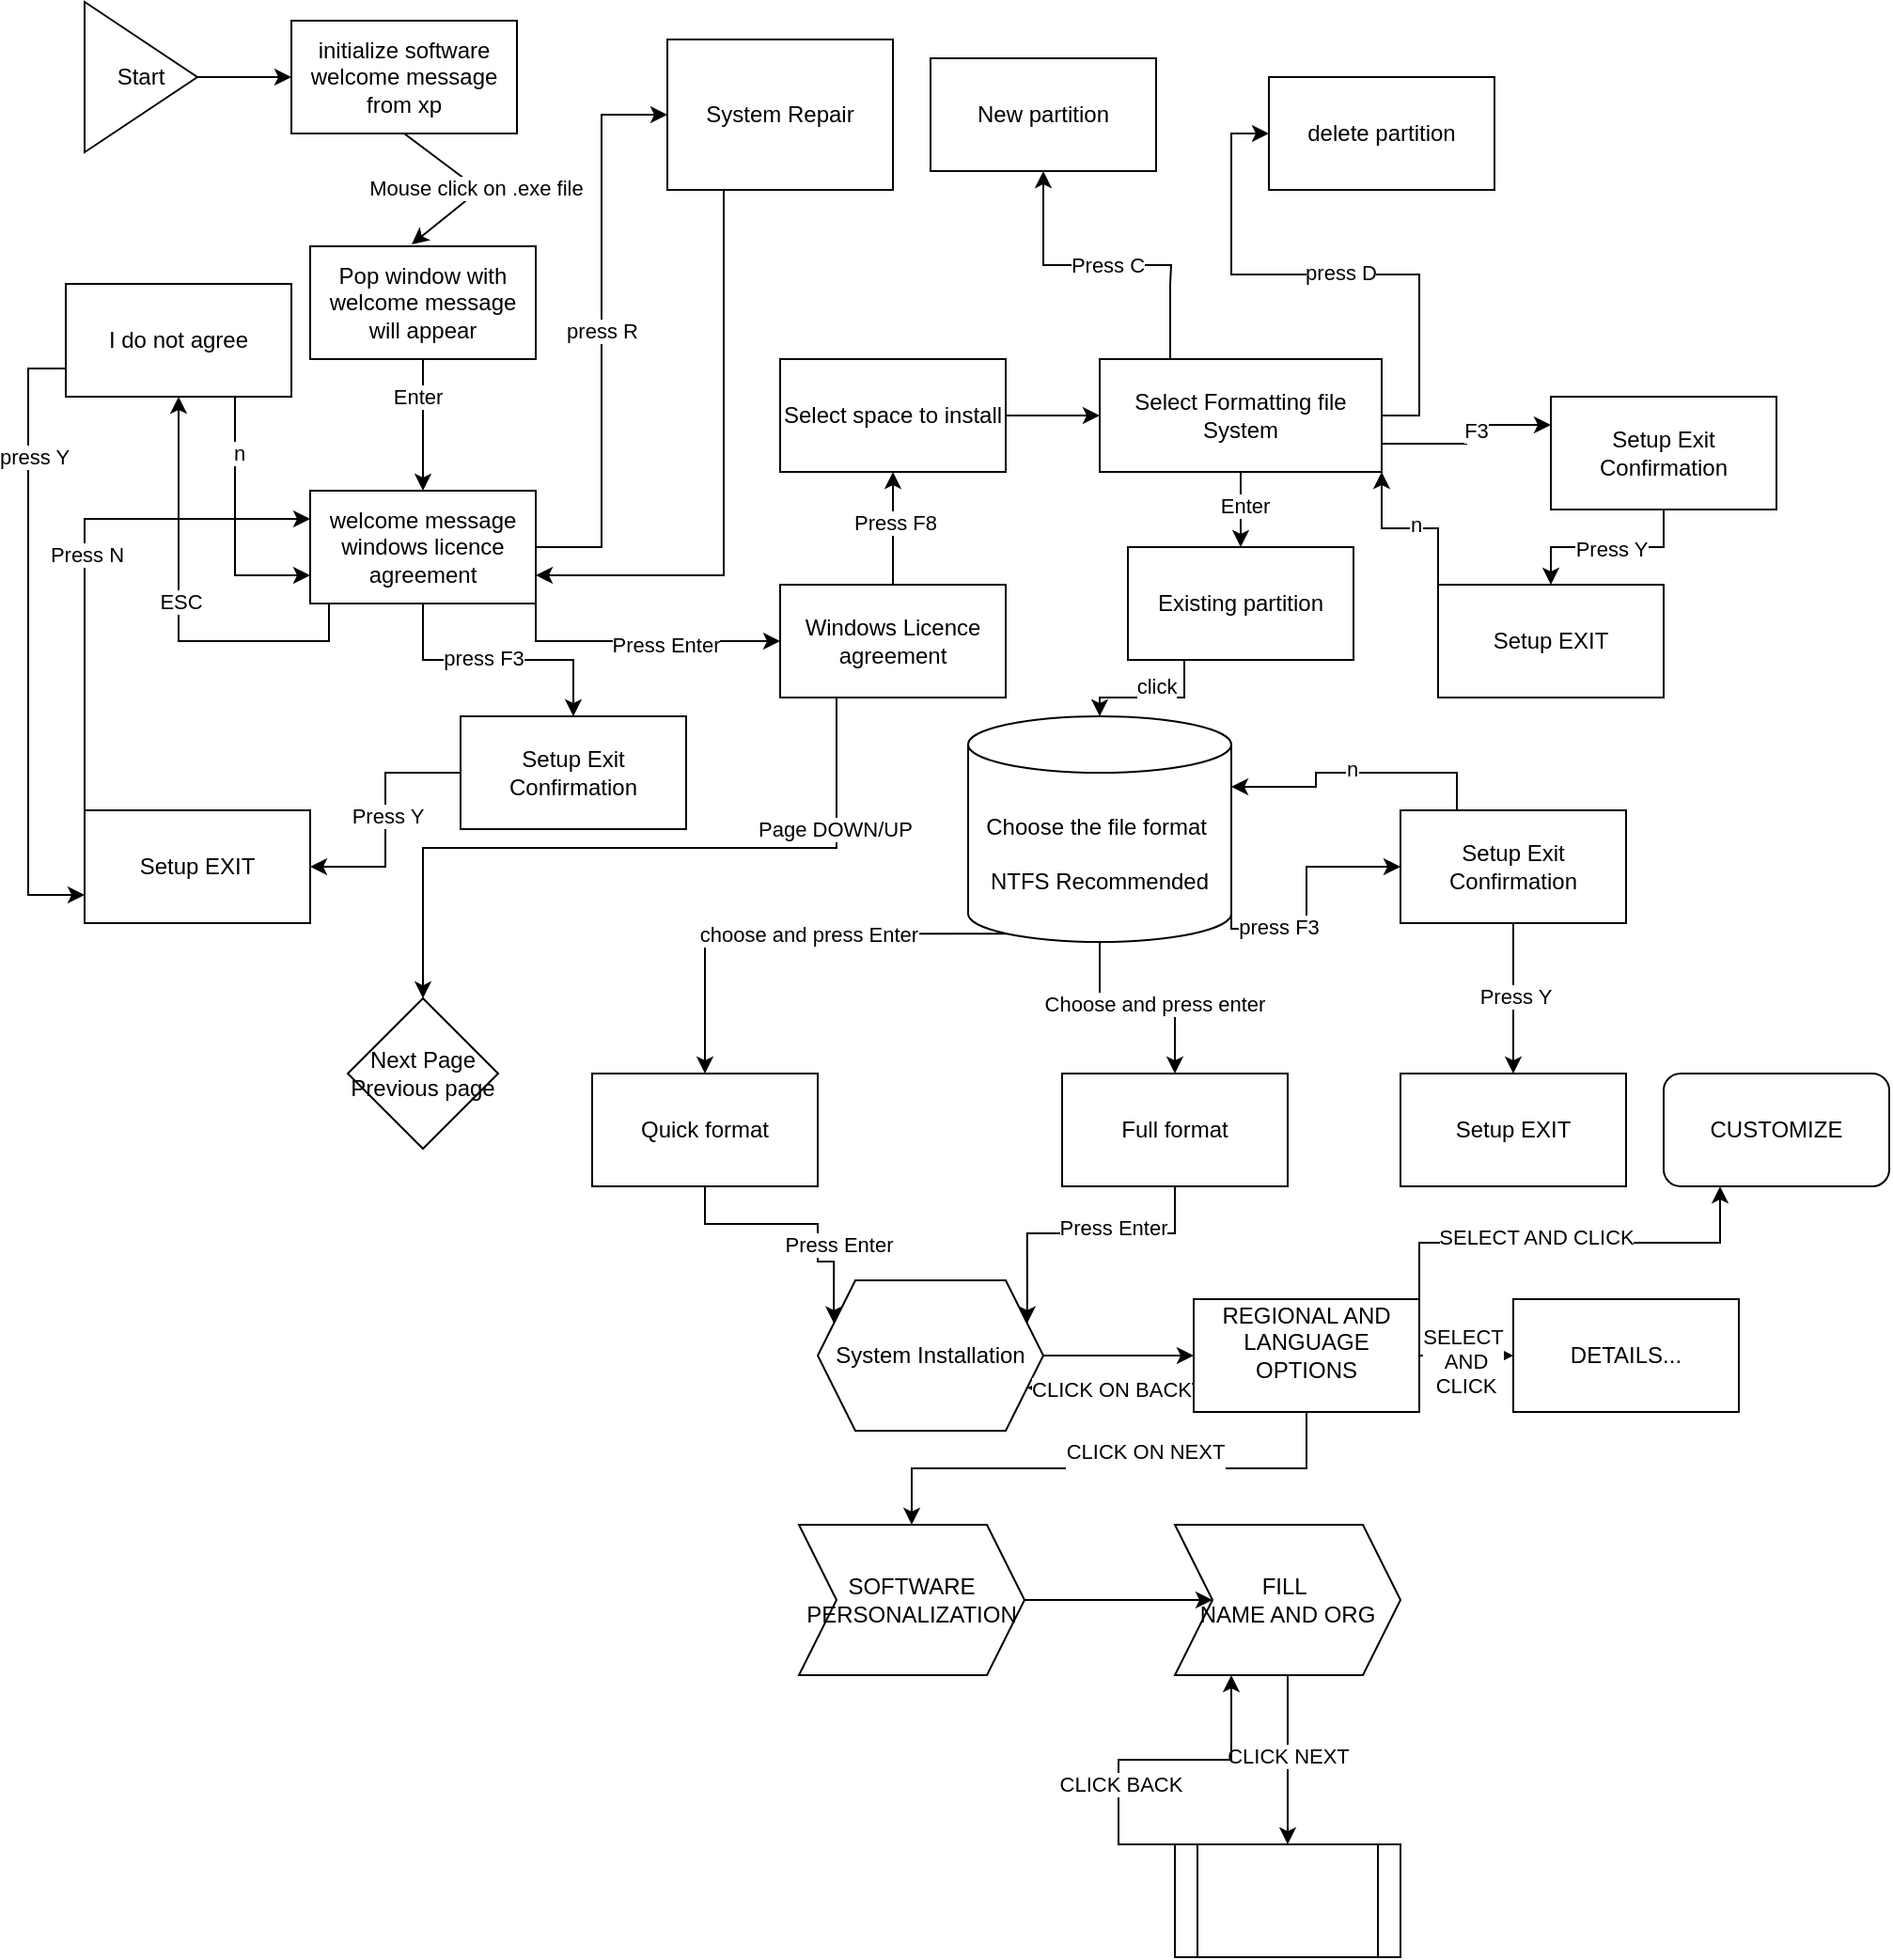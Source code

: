 <mxfile version="23.1.7" type="github">
  <diagram name="Page-1" id="2YBvvXClWsGukQMizWep">
    <mxGraphModel dx="2138" dy="573" grid="1" gridSize="10" guides="1" tooltips="1" connect="1" arrows="1" fold="1" page="1" pageScale="1" pageWidth="1100" pageHeight="850" math="0" shadow="0">
      <root>
        <mxCell id="0" />
        <mxCell id="1" parent="0" />
        <mxCell id="S-r7GQF2_RwExeyJcbZk-1" value="initialize software&lt;br&gt;welcome message from xp" style="rounded=0;whiteSpace=wrap;html=1;" parent="1" vertex="1">
          <mxGeometry x="10" y="20" width="120" height="60" as="geometry" />
        </mxCell>
        <mxCell id="S-r7GQF2_RwExeyJcbZk-18" value="" style="edgeStyle=orthogonalEdgeStyle;rounded=0;orthogonalLoop=1;jettySize=auto;html=1;" parent="1" source="S-r7GQF2_RwExeyJcbZk-2" target="S-r7GQF2_RwExeyJcbZk-17" edge="1">
          <mxGeometry relative="1" as="geometry" />
        </mxCell>
        <mxCell id="S-r7GQF2_RwExeyJcbZk-25" value="press F3" style="edgeLabel;html=1;align=center;verticalAlign=middle;resizable=0;points=[];" parent="S-r7GQF2_RwExeyJcbZk-18" vertex="1" connectable="0">
          <mxGeometry x="-0.118" y="1" relative="1" as="geometry">
            <mxPoint as="offset" />
          </mxGeometry>
        </mxCell>
        <mxCell id="S-r7GQF2_RwExeyJcbZk-19" style="edgeStyle=orthogonalEdgeStyle;rounded=0;orthogonalLoop=1;jettySize=auto;html=1;exitX=1;exitY=1;exitDx=0;exitDy=0;" parent="1" source="S-r7GQF2_RwExeyJcbZk-2" target="S-r7GQF2_RwExeyJcbZk-21" edge="1">
          <mxGeometry relative="1" as="geometry">
            <mxPoint x="230" y="410" as="targetPoint" />
          </mxGeometry>
        </mxCell>
        <mxCell id="S-r7GQF2_RwExeyJcbZk-32" value="Press Enter" style="edgeLabel;html=1;align=center;verticalAlign=middle;resizable=0;points=[];" parent="S-r7GQF2_RwExeyJcbZk-19" vertex="1" connectable="0">
          <mxGeometry x="0.177" y="-2" relative="1" as="geometry">
            <mxPoint as="offset" />
          </mxGeometry>
        </mxCell>
        <mxCell id="S-r7GQF2_RwExeyJcbZk-20" value="press R" style="edgeStyle=orthogonalEdgeStyle;rounded=0;orthogonalLoop=1;jettySize=auto;html=1;exitX=1;exitY=0.5;exitDx=0;exitDy=0;entryX=0;entryY=0.5;entryDx=0;entryDy=0;" parent="1" source="S-r7GQF2_RwExeyJcbZk-2" target="S-r7GQF2_RwExeyJcbZk-22" edge="1">
          <mxGeometry relative="1" as="geometry">
            <mxPoint x="260" y="290" as="targetPoint" />
          </mxGeometry>
        </mxCell>
        <mxCell id="6DMjlz3YkKxdJR9fjgnc-8" value="" style="edgeStyle=orthogonalEdgeStyle;rounded=0;orthogonalLoop=1;jettySize=auto;html=1;" edge="1" parent="1" source="S-r7GQF2_RwExeyJcbZk-2" target="6DMjlz3YkKxdJR9fjgnc-7">
          <mxGeometry relative="1" as="geometry">
            <Array as="points">
              <mxPoint x="30" y="350" />
              <mxPoint x="-50" y="350" />
            </Array>
          </mxGeometry>
        </mxCell>
        <mxCell id="6DMjlz3YkKxdJR9fjgnc-9" value="ESC" style="edgeLabel;html=1;align=center;verticalAlign=middle;resizable=0;points=[];" vertex="1" connectable="0" parent="6DMjlz3YkKxdJR9fjgnc-8">
          <mxGeometry x="0.056" y="-1" relative="1" as="geometry">
            <mxPoint as="offset" />
          </mxGeometry>
        </mxCell>
        <mxCell id="S-r7GQF2_RwExeyJcbZk-2" value="welcome message windows licence agreement" style="rounded=0;whiteSpace=wrap;html=1;" parent="1" vertex="1">
          <mxGeometry x="20" y="270" width="120" height="60" as="geometry" />
        </mxCell>
        <mxCell id="S-r7GQF2_RwExeyJcbZk-5" value="" style="edgeStyle=orthogonalEdgeStyle;rounded=0;orthogonalLoop=1;jettySize=auto;html=1;" parent="1" source="S-r7GQF2_RwExeyJcbZk-3" target="S-r7GQF2_RwExeyJcbZk-2" edge="1">
          <mxGeometry relative="1" as="geometry" />
        </mxCell>
        <mxCell id="S-r7GQF2_RwExeyJcbZk-15" value="Enter" style="edgeLabel;html=1;align=center;verticalAlign=middle;resizable=0;points=[];" parent="S-r7GQF2_RwExeyJcbZk-5" vertex="1" connectable="0">
          <mxGeometry x="-0.45" y="-3" relative="1" as="geometry">
            <mxPoint as="offset" />
          </mxGeometry>
        </mxCell>
        <mxCell id="S-r7GQF2_RwExeyJcbZk-3" value="Pop window with welcome message will appear" style="rounded=0;whiteSpace=wrap;html=1;" parent="1" vertex="1">
          <mxGeometry x="20" y="140" width="120" height="60" as="geometry" />
        </mxCell>
        <mxCell id="S-r7GQF2_RwExeyJcbZk-4" value="Mouse click on .exe file" style="endArrow=classic;html=1;rounded=0;entryX=0.45;entryY=-0.017;entryDx=0;entryDy=0;entryPerimeter=0;exitX=0.5;exitY=1;exitDx=0;exitDy=0;" parent="1" source="S-r7GQF2_RwExeyJcbZk-1" target="S-r7GQF2_RwExeyJcbZk-3" edge="1">
          <mxGeometry width="50" height="50" relative="1" as="geometry">
            <mxPoint x="340" y="310" as="sourcePoint" />
            <mxPoint x="390" y="260" as="targetPoint" />
            <Array as="points">
              <mxPoint x="110" y="110" />
            </Array>
          </mxGeometry>
        </mxCell>
        <mxCell id="S-r7GQF2_RwExeyJcbZk-28" value="" style="edgeStyle=orthogonalEdgeStyle;rounded=0;orthogonalLoop=1;jettySize=auto;html=1;" parent="1" source="S-r7GQF2_RwExeyJcbZk-17" target="S-r7GQF2_RwExeyJcbZk-27" edge="1">
          <mxGeometry relative="1" as="geometry" />
        </mxCell>
        <mxCell id="S-r7GQF2_RwExeyJcbZk-29" value="Press Y" style="edgeLabel;html=1;align=center;verticalAlign=middle;resizable=0;points=[];" parent="S-r7GQF2_RwExeyJcbZk-28" vertex="1" connectable="0">
          <mxGeometry x="-0.038" y="1" relative="1" as="geometry">
            <mxPoint as="offset" />
          </mxGeometry>
        </mxCell>
        <mxCell id="S-r7GQF2_RwExeyJcbZk-17" value="Setup Exit Confirmation" style="whiteSpace=wrap;html=1;rounded=0;" parent="1" vertex="1">
          <mxGeometry x="100" y="390" width="120" height="60" as="geometry" />
        </mxCell>
        <mxCell id="S-r7GQF2_RwExeyJcbZk-33" style="edgeStyle=orthogonalEdgeStyle;rounded=0;orthogonalLoop=1;jettySize=auto;html=1;exitX=0.5;exitY=0;exitDx=0;exitDy=0;entryX=0.5;entryY=1;entryDx=0;entryDy=0;" parent="1" source="S-r7GQF2_RwExeyJcbZk-21" target="S-r7GQF2_RwExeyJcbZk-34" edge="1">
          <mxGeometry relative="1" as="geometry">
            <mxPoint x="330.429" y="270" as="targetPoint" />
          </mxGeometry>
        </mxCell>
        <mxCell id="S-r7GQF2_RwExeyJcbZk-35" value="Press F8" style="edgeLabel;html=1;align=center;verticalAlign=middle;resizable=0;points=[];" parent="S-r7GQF2_RwExeyJcbZk-33" vertex="1" connectable="0">
          <mxGeometry x="0.11" y="-1" relative="1" as="geometry">
            <mxPoint as="offset" />
          </mxGeometry>
        </mxCell>
        <mxCell id="6DMjlz3YkKxdJR9fjgnc-14" style="edgeStyle=orthogonalEdgeStyle;rounded=0;orthogonalLoop=1;jettySize=auto;html=1;exitX=0.25;exitY=1;exitDx=0;exitDy=0;" edge="1" parent="1" source="S-r7GQF2_RwExeyJcbZk-21" target="6DMjlz3YkKxdJR9fjgnc-15">
          <mxGeometry relative="1" as="geometry">
            <mxPoint x="300.261" y="430.0" as="targetPoint" />
          </mxGeometry>
        </mxCell>
        <mxCell id="6DMjlz3YkKxdJR9fjgnc-16" value="Page DOWN/UP" style="edgeLabel;html=1;align=center;verticalAlign=middle;resizable=0;points=[];" vertex="1" connectable="0" parent="6DMjlz3YkKxdJR9fjgnc-14">
          <mxGeometry x="-0.633" y="-1" relative="1" as="geometry">
            <mxPoint as="offset" />
          </mxGeometry>
        </mxCell>
        <mxCell id="S-r7GQF2_RwExeyJcbZk-21" value="Windows Licence agreement" style="whiteSpace=wrap;html=1;rounded=0;" parent="1" vertex="1">
          <mxGeometry x="270" y="320" width="120" height="60" as="geometry" />
        </mxCell>
        <mxCell id="S-r7GQF2_RwExeyJcbZk-26" style="edgeStyle=orthogonalEdgeStyle;rounded=0;orthogonalLoop=1;jettySize=auto;html=1;exitX=0.25;exitY=1;exitDx=0;exitDy=0;entryX=1;entryY=0.75;entryDx=0;entryDy=0;" parent="1" source="S-r7GQF2_RwExeyJcbZk-22" target="S-r7GQF2_RwExeyJcbZk-2" edge="1">
          <mxGeometry relative="1" as="geometry" />
        </mxCell>
        <mxCell id="S-r7GQF2_RwExeyJcbZk-22" value="System Repair" style="whiteSpace=wrap;html=1;rounded=0;" parent="1" vertex="1">
          <mxGeometry x="210" y="30" width="120" height="80" as="geometry" />
        </mxCell>
        <mxCell id="S-r7GQF2_RwExeyJcbZk-30" style="edgeStyle=orthogonalEdgeStyle;rounded=0;orthogonalLoop=1;jettySize=auto;html=1;exitX=0;exitY=0;exitDx=0;exitDy=0;entryX=0;entryY=0.25;entryDx=0;entryDy=0;" parent="1" source="S-r7GQF2_RwExeyJcbZk-27" target="S-r7GQF2_RwExeyJcbZk-2" edge="1">
          <mxGeometry relative="1" as="geometry" />
        </mxCell>
        <mxCell id="S-r7GQF2_RwExeyJcbZk-31" value="Press N" style="edgeLabel;html=1;align=center;verticalAlign=middle;resizable=0;points=[];" parent="S-r7GQF2_RwExeyJcbZk-30" vertex="1" connectable="0">
          <mxGeometry x="-0.007" y="-1" relative="1" as="geometry">
            <mxPoint as="offset" />
          </mxGeometry>
        </mxCell>
        <mxCell id="S-r7GQF2_RwExeyJcbZk-27" value="Setup EXIT" style="whiteSpace=wrap;html=1;rounded=0;" parent="1" vertex="1">
          <mxGeometry x="-100" y="440" width="120" height="60" as="geometry" />
        </mxCell>
        <mxCell id="S-r7GQF2_RwExeyJcbZk-36" style="edgeStyle=orthogonalEdgeStyle;rounded=0;orthogonalLoop=1;jettySize=auto;html=1;exitX=1;exitY=0.5;exitDx=0;exitDy=0;" parent="1" source="S-r7GQF2_RwExeyJcbZk-34" target="S-r7GQF2_RwExeyJcbZk-37" edge="1">
          <mxGeometry relative="1" as="geometry">
            <mxPoint x="460" y="229.571" as="targetPoint" />
          </mxGeometry>
        </mxCell>
        <mxCell id="S-r7GQF2_RwExeyJcbZk-34" value="Select space to install" style="whiteSpace=wrap;html=1;rounded=0;" parent="1" vertex="1">
          <mxGeometry x="270" y="200" width="120" height="60" as="geometry" />
        </mxCell>
        <mxCell id="S-r7GQF2_RwExeyJcbZk-39" value="" style="edgeStyle=orthogonalEdgeStyle;rounded=0;orthogonalLoop=1;jettySize=auto;html=1;" parent="1" source="S-r7GQF2_RwExeyJcbZk-37" target="S-r7GQF2_RwExeyJcbZk-38" edge="1">
          <mxGeometry relative="1" as="geometry" />
        </mxCell>
        <mxCell id="S-r7GQF2_RwExeyJcbZk-40" value="Enter" style="edgeLabel;html=1;align=center;verticalAlign=middle;resizable=0;points=[];" parent="S-r7GQF2_RwExeyJcbZk-39" vertex="1" connectable="0">
          <mxGeometry x="-0.132" y="2" relative="1" as="geometry">
            <mxPoint as="offset" />
          </mxGeometry>
        </mxCell>
        <mxCell id="S-r7GQF2_RwExeyJcbZk-41" value="Press C" style="edgeStyle=orthogonalEdgeStyle;rounded=0;orthogonalLoop=1;jettySize=auto;html=1;exitX=0.25;exitY=0;exitDx=0;exitDy=0;entryX=0.5;entryY=1;entryDx=0;entryDy=0;" parent="1" source="S-r7GQF2_RwExeyJcbZk-37" target="S-r7GQF2_RwExeyJcbZk-42" edge="1">
          <mxGeometry relative="1" as="geometry">
            <mxPoint x="460" y="130" as="targetPoint" />
            <Array as="points">
              <mxPoint x="478" y="160" />
              <mxPoint x="478" y="160" />
              <mxPoint x="478" y="150" />
              <mxPoint x="410" y="150" />
            </Array>
          </mxGeometry>
        </mxCell>
        <mxCell id="S-r7GQF2_RwExeyJcbZk-58" style="edgeStyle=orthogonalEdgeStyle;rounded=0;orthogonalLoop=1;jettySize=auto;html=1;exitX=1;exitY=0.5;exitDx=0;exitDy=0;entryX=0;entryY=0.5;entryDx=0;entryDy=0;" parent="1" source="S-r7GQF2_RwExeyJcbZk-37" target="S-r7GQF2_RwExeyJcbZk-59" edge="1">
          <mxGeometry relative="1" as="geometry">
            <mxPoint x="640" y="229.571" as="targetPoint" />
          </mxGeometry>
        </mxCell>
        <mxCell id="S-r7GQF2_RwExeyJcbZk-60" value="press D" style="edgeLabel;html=1;align=center;verticalAlign=middle;resizable=0;points=[];" parent="S-r7GQF2_RwExeyJcbZk-58" vertex="1" connectable="0">
          <mxGeometry x="-0.054" y="-1" relative="1" as="geometry">
            <mxPoint as="offset" />
          </mxGeometry>
        </mxCell>
        <mxCell id="6DMjlz3YkKxdJR9fjgnc-1" style="edgeStyle=orthogonalEdgeStyle;rounded=0;orthogonalLoop=1;jettySize=auto;html=1;exitX=1;exitY=0.75;exitDx=0;exitDy=0;entryX=0;entryY=0.25;entryDx=0;entryDy=0;" edge="1" parent="1" source="S-r7GQF2_RwExeyJcbZk-37" target="S-r7GQF2_RwExeyJcbZk-89">
          <mxGeometry relative="1" as="geometry" />
        </mxCell>
        <mxCell id="6DMjlz3YkKxdJR9fjgnc-2" value="F3" style="edgeLabel;html=1;align=center;verticalAlign=middle;resizable=0;points=[];" vertex="1" connectable="0" parent="6DMjlz3YkKxdJR9fjgnc-1">
          <mxGeometry x="0.2" y="-3" relative="1" as="geometry">
            <mxPoint as="offset" />
          </mxGeometry>
        </mxCell>
        <mxCell id="S-r7GQF2_RwExeyJcbZk-37" value="Select Formatting file System" style="rounded=0;whiteSpace=wrap;html=1;" parent="1" vertex="1">
          <mxGeometry x="440" y="200" width="150" height="60" as="geometry" />
        </mxCell>
        <mxCell id="S-r7GQF2_RwExeyJcbZk-47" style="edgeStyle=orthogonalEdgeStyle;rounded=0;orthogonalLoop=1;jettySize=auto;html=1;exitX=0.25;exitY=1;exitDx=0;exitDy=0;" parent="1" source="S-r7GQF2_RwExeyJcbZk-38" target="S-r7GQF2_RwExeyJcbZk-61" edge="1">
          <mxGeometry relative="1" as="geometry">
            <mxPoint x="360" y="430" as="targetPoint" />
          </mxGeometry>
        </mxCell>
        <mxCell id="S-r7GQF2_RwExeyJcbZk-48" value="click&lt;div&gt;&lt;br/&gt;&lt;/div&gt;" style="edgeLabel;html=1;align=center;verticalAlign=middle;resizable=0;points=[];" parent="S-r7GQF2_RwExeyJcbZk-47" vertex="1" connectable="0">
          <mxGeometry x="-0.063" y="1" relative="1" as="geometry">
            <mxPoint as="offset" />
          </mxGeometry>
        </mxCell>
        <mxCell id="S-r7GQF2_RwExeyJcbZk-38" value="Existing partition" style="whiteSpace=wrap;html=1;rounded=0;" parent="1" vertex="1">
          <mxGeometry x="455" y="300" width="120" height="60" as="geometry" />
        </mxCell>
        <mxCell id="S-r7GQF2_RwExeyJcbZk-42" value="New partition" style="whiteSpace=wrap;html=1;rounded=0;" parent="1" vertex="1">
          <mxGeometry x="350" y="40" width="120" height="60" as="geometry" />
        </mxCell>
        <mxCell id="S-r7GQF2_RwExeyJcbZk-49" style="edgeStyle=orthogonalEdgeStyle;rounded=0;orthogonalLoop=1;jettySize=auto;html=1;exitX=0.145;exitY=1;exitDx=0;exitDy=-4.35;entryX=0.5;entryY=0;entryDx=0;entryDy=0;exitPerimeter=0;" parent="1" source="S-r7GQF2_RwExeyJcbZk-61" target="S-r7GQF2_RwExeyJcbZk-51" edge="1">
          <mxGeometry relative="1" as="geometry">
            <mxPoint x="280.0" y="580" as="targetPoint" />
            <mxPoint x="330" y="490" as="sourcePoint" />
          </mxGeometry>
        </mxCell>
        <mxCell id="S-r7GQF2_RwExeyJcbZk-53" value="choose and press Enter" style="edgeLabel;html=1;align=center;verticalAlign=middle;resizable=0;points=[];" parent="S-r7GQF2_RwExeyJcbZk-49" vertex="1" connectable="0">
          <mxGeometry x="-0.099" relative="1" as="geometry">
            <mxPoint as="offset" />
          </mxGeometry>
        </mxCell>
        <mxCell id="S-r7GQF2_RwExeyJcbZk-50" style="edgeStyle=orthogonalEdgeStyle;rounded=0;orthogonalLoop=1;jettySize=auto;html=1;" parent="1" source="S-r7GQF2_RwExeyJcbZk-61" target="S-r7GQF2_RwExeyJcbZk-52" edge="1">
          <mxGeometry relative="1" as="geometry">
            <mxPoint x="440.0" y="580" as="targetPoint" />
            <mxPoint x="390" y="490" as="sourcePoint" />
          </mxGeometry>
        </mxCell>
        <mxCell id="S-r7GQF2_RwExeyJcbZk-54" value="Choose and press enter" style="edgeLabel;html=1;align=center;verticalAlign=middle;resizable=0;points=[];" parent="S-r7GQF2_RwExeyJcbZk-50" vertex="1" connectable="0">
          <mxGeometry x="0.161" y="2" relative="1" as="geometry">
            <mxPoint as="offset" />
          </mxGeometry>
        </mxCell>
        <mxCell id="S-r7GQF2_RwExeyJcbZk-46" style="edgeStyle=orthogonalEdgeStyle;rounded=0;orthogonalLoop=1;jettySize=auto;html=1;exitX=0.5;exitY=1;exitDx=0;exitDy=0;" parent="1" edge="1">
          <mxGeometry relative="1" as="geometry">
            <mxPoint x="360" y="490" as="sourcePoint" />
            <mxPoint x="360" y="490" as="targetPoint" />
          </mxGeometry>
        </mxCell>
        <mxCell id="S-r7GQF2_RwExeyJcbZk-56" style="edgeStyle=orthogonalEdgeStyle;rounded=0;orthogonalLoop=1;jettySize=auto;html=1;exitX=0.5;exitY=1;exitDx=0;exitDy=0;entryX=0;entryY=0.25;entryDx=0;entryDy=0;" parent="1" source="S-r7GQF2_RwExeyJcbZk-51" target="S-r7GQF2_RwExeyJcbZk-62" edge="1">
          <mxGeometry relative="1" as="geometry">
            <mxPoint x="320" y="680" as="targetPoint" />
            <Array as="points">
              <mxPoint x="230" y="660" />
              <mxPoint x="290" y="660" />
              <mxPoint x="290" y="680" />
              <mxPoint x="299" y="680" />
            </Array>
          </mxGeometry>
        </mxCell>
        <mxCell id="S-r7GQF2_RwExeyJcbZk-63" value="Press Enter" style="edgeLabel;html=1;align=center;verticalAlign=middle;resizable=0;points=[];" parent="S-r7GQF2_RwExeyJcbZk-56" vertex="1" connectable="0">
          <mxGeometry x="0.535" y="10" relative="1" as="geometry">
            <mxPoint x="-8" y="-9" as="offset" />
          </mxGeometry>
        </mxCell>
        <mxCell id="S-r7GQF2_RwExeyJcbZk-51" value="Quick format" style="whiteSpace=wrap;html=1;rounded=0;" parent="1" vertex="1">
          <mxGeometry x="170" y="580" width="120" height="60" as="geometry" />
        </mxCell>
        <mxCell id="S-r7GQF2_RwExeyJcbZk-57" style="edgeStyle=orthogonalEdgeStyle;rounded=0;orthogonalLoop=1;jettySize=auto;html=1;exitX=0.5;exitY=1;exitDx=0;exitDy=0;entryX=1;entryY=0.25;entryDx=0;entryDy=0;" parent="1" source="S-r7GQF2_RwExeyJcbZk-52" target="S-r7GQF2_RwExeyJcbZk-62" edge="1">
          <mxGeometry relative="1" as="geometry">
            <mxPoint x="380" y="680" as="targetPoint" />
          </mxGeometry>
        </mxCell>
        <mxCell id="S-r7GQF2_RwExeyJcbZk-64" value="Press Enter" style="edgeLabel;html=1;align=center;verticalAlign=middle;resizable=0;points=[];" parent="S-r7GQF2_RwExeyJcbZk-57" vertex="1" connectable="0">
          <mxGeometry x="-0.215" y="-3" relative="1" as="geometry">
            <mxPoint x="1" as="offset" />
          </mxGeometry>
        </mxCell>
        <mxCell id="S-r7GQF2_RwExeyJcbZk-52" value="Full format" style="whiteSpace=wrap;html=1;rounded=0;" parent="1" vertex="1">
          <mxGeometry x="420" y="580" width="120" height="60" as="geometry" />
        </mxCell>
        <mxCell id="S-r7GQF2_RwExeyJcbZk-59" value="delete partition" style="whiteSpace=wrap;html=1;rounded=0;" parent="1" vertex="1">
          <mxGeometry x="530" y="50" width="120" height="60" as="geometry" />
        </mxCell>
        <mxCell id="S-r7GQF2_RwExeyJcbZk-61" value="Choose the file format&amp;nbsp;&lt;br&gt;&lt;br&gt;NTFS Recommended" style="shape=cylinder3;whiteSpace=wrap;html=1;boundedLbl=1;backgroundOutline=1;size=15;" parent="1" vertex="1">
          <mxGeometry x="370" y="390" width="140" height="120" as="geometry" />
        </mxCell>
        <mxCell id="6DMjlz3YkKxdJR9fjgnc-18" value="" style="edgeStyle=orthogonalEdgeStyle;rounded=0;orthogonalLoop=1;jettySize=auto;html=1;" edge="1" parent="1" source="S-r7GQF2_RwExeyJcbZk-62" target="6DMjlz3YkKxdJR9fjgnc-17">
          <mxGeometry relative="1" as="geometry" />
        </mxCell>
        <mxCell id="S-r7GQF2_RwExeyJcbZk-62" value="System Installation" style="shape=hexagon;perimeter=hexagonPerimeter2;whiteSpace=wrap;html=1;fixedSize=1;" parent="1" vertex="1">
          <mxGeometry x="290" y="690" width="120" height="80" as="geometry" />
        </mxCell>
        <mxCell id="S-r7GQF2_RwExeyJcbZk-76" value="" style="edgeStyle=orthogonalEdgeStyle;rounded=0;orthogonalLoop=1;jettySize=auto;html=1;entryX=0;entryY=0.5;entryDx=0;entryDy=0;exitX=1;exitY=0.5;exitDx=0;exitDy=0;exitPerimeter=0;" parent="1" source="S-r7GQF2_RwExeyJcbZk-61" target="S-r7GQF2_RwExeyJcbZk-82" edge="1">
          <mxGeometry relative="1" as="geometry">
            <mxPoint x="720" y="320" as="sourcePoint" />
            <mxPoint x="629.997" y="460" as="targetPoint" />
            <Array as="points">
              <mxPoint x="510" y="503" />
              <mxPoint x="550" y="503" />
              <mxPoint x="550" y="470" />
            </Array>
          </mxGeometry>
        </mxCell>
        <mxCell id="S-r7GQF2_RwExeyJcbZk-77" value="press F3" style="edgeLabel;html=1;align=center;verticalAlign=middle;resizable=0;points=[];" parent="S-r7GQF2_RwExeyJcbZk-76" vertex="1" connectable="0">
          <mxGeometry x="-0.118" y="1" relative="1" as="geometry">
            <mxPoint as="offset" />
          </mxGeometry>
        </mxCell>
        <mxCell id="S-r7GQF2_RwExeyJcbZk-78" value="" style="edgeStyle=orthogonalEdgeStyle;rounded=0;orthogonalLoop=1;jettySize=auto;html=1;" parent="1" source="S-r7GQF2_RwExeyJcbZk-82" target="S-r7GQF2_RwExeyJcbZk-83" edge="1">
          <mxGeometry relative="1" as="geometry" />
        </mxCell>
        <mxCell id="S-r7GQF2_RwExeyJcbZk-79" value="Press Y" style="edgeLabel;html=1;align=center;verticalAlign=middle;resizable=0;points=[];" parent="S-r7GQF2_RwExeyJcbZk-78" vertex="1" connectable="0">
          <mxGeometry x="-0.038" y="1" relative="1" as="geometry">
            <mxPoint as="offset" />
          </mxGeometry>
        </mxCell>
        <mxCell id="S-r7GQF2_RwExeyJcbZk-82" value="Setup Exit Confirmation" style="whiteSpace=wrap;html=1;rounded=0;" parent="1" vertex="1">
          <mxGeometry x="600" y="440" width="120" height="60" as="geometry" />
        </mxCell>
        <mxCell id="S-r7GQF2_RwExeyJcbZk-83" value="Setup EXIT" style="whiteSpace=wrap;html=1;rounded=0;" parent="1" vertex="1">
          <mxGeometry x="600" y="580" width="120" height="60" as="geometry" />
        </mxCell>
        <mxCell id="S-r7GQF2_RwExeyJcbZk-85" style="edgeStyle=orthogonalEdgeStyle;rounded=0;orthogonalLoop=1;jettySize=auto;html=1;exitX=0.25;exitY=0;exitDx=0;exitDy=0;entryX=1;entryY=0;entryDx=0;entryDy=37.5;entryPerimeter=0;" parent="1" source="S-r7GQF2_RwExeyJcbZk-82" target="S-r7GQF2_RwExeyJcbZk-61" edge="1">
          <mxGeometry relative="1" as="geometry" />
        </mxCell>
        <mxCell id="S-r7GQF2_RwExeyJcbZk-86" value="n" style="edgeLabel;html=1;align=center;verticalAlign=middle;resizable=0;points=[];" parent="S-r7GQF2_RwExeyJcbZk-85" vertex="1" connectable="0">
          <mxGeometry x="0.036" y="-2" relative="1" as="geometry">
            <mxPoint as="offset" />
          </mxGeometry>
        </mxCell>
        <mxCell id="S-r7GQF2_RwExeyJcbZk-87" value="" style="edgeStyle=orthogonalEdgeStyle;rounded=0;orthogonalLoop=1;jettySize=auto;html=1;" parent="1" source="S-r7GQF2_RwExeyJcbZk-89" target="S-r7GQF2_RwExeyJcbZk-90" edge="1">
          <mxGeometry relative="1" as="geometry" />
        </mxCell>
        <mxCell id="S-r7GQF2_RwExeyJcbZk-88" value="Press Y" style="edgeLabel;html=1;align=center;verticalAlign=middle;resizable=0;points=[];" parent="S-r7GQF2_RwExeyJcbZk-87" vertex="1" connectable="0">
          <mxGeometry x="-0.038" y="1" relative="1" as="geometry">
            <mxPoint as="offset" />
          </mxGeometry>
        </mxCell>
        <mxCell id="S-r7GQF2_RwExeyJcbZk-89" value="Setup Exit Confirmation" style="whiteSpace=wrap;html=1;rounded=0;" parent="1" vertex="1">
          <mxGeometry x="680" y="220" width="120" height="60" as="geometry" />
        </mxCell>
        <mxCell id="6DMjlz3YkKxdJR9fjgnc-3" style="edgeStyle=orthogonalEdgeStyle;rounded=0;orthogonalLoop=1;jettySize=auto;html=1;exitX=0;exitY=0;exitDx=0;exitDy=0;entryX=1;entryY=1;entryDx=0;entryDy=0;" edge="1" parent="1" source="S-r7GQF2_RwExeyJcbZk-90" target="S-r7GQF2_RwExeyJcbZk-37">
          <mxGeometry relative="1" as="geometry" />
        </mxCell>
        <mxCell id="6DMjlz3YkKxdJR9fjgnc-4" value="n" style="edgeLabel;html=1;align=center;verticalAlign=middle;resizable=0;points=[];" vertex="1" connectable="0" parent="6DMjlz3YkKxdJR9fjgnc-3">
          <mxGeometry x="-0.067" y="-2" relative="1" as="geometry">
            <mxPoint as="offset" />
          </mxGeometry>
        </mxCell>
        <mxCell id="S-r7GQF2_RwExeyJcbZk-90" value="Setup EXIT" style="whiteSpace=wrap;html=1;rounded=0;" parent="1" vertex="1">
          <mxGeometry x="620" y="320" width="120" height="60" as="geometry" />
        </mxCell>
        <mxCell id="6DMjlz3YkKxdJR9fjgnc-6" style="edgeStyle=orthogonalEdgeStyle;rounded=0;orthogonalLoop=1;jettySize=auto;html=1;exitX=1;exitY=0.5;exitDx=0;exitDy=0;entryX=0;entryY=0.5;entryDx=0;entryDy=0;" edge="1" parent="1" source="6DMjlz3YkKxdJR9fjgnc-5" target="S-r7GQF2_RwExeyJcbZk-1">
          <mxGeometry relative="1" as="geometry" />
        </mxCell>
        <mxCell id="6DMjlz3YkKxdJR9fjgnc-5" value="Start" style="triangle;whiteSpace=wrap;html=1;" vertex="1" parent="1">
          <mxGeometry x="-100" y="10" width="60" height="80" as="geometry" />
        </mxCell>
        <mxCell id="6DMjlz3YkKxdJR9fjgnc-10" style="edgeStyle=orthogonalEdgeStyle;rounded=0;orthogonalLoop=1;jettySize=auto;html=1;exitX=0;exitY=0.75;exitDx=0;exitDy=0;entryX=0;entryY=0.75;entryDx=0;entryDy=0;" edge="1" parent="1" source="6DMjlz3YkKxdJR9fjgnc-7" target="S-r7GQF2_RwExeyJcbZk-27">
          <mxGeometry relative="1" as="geometry" />
        </mxCell>
        <mxCell id="6DMjlz3YkKxdJR9fjgnc-11" value="press Y" style="edgeLabel;html=1;align=center;verticalAlign=middle;resizable=0;points=[];" vertex="1" connectable="0" parent="6DMjlz3YkKxdJR9fjgnc-10">
          <mxGeometry x="-0.595" y="3" relative="1" as="geometry">
            <mxPoint as="offset" />
          </mxGeometry>
        </mxCell>
        <mxCell id="6DMjlz3YkKxdJR9fjgnc-12" style="edgeStyle=orthogonalEdgeStyle;rounded=0;orthogonalLoop=1;jettySize=auto;html=1;exitX=0.75;exitY=1;exitDx=0;exitDy=0;entryX=0;entryY=0.75;entryDx=0;entryDy=0;" edge="1" parent="1" source="6DMjlz3YkKxdJR9fjgnc-7" target="S-r7GQF2_RwExeyJcbZk-2">
          <mxGeometry relative="1" as="geometry" />
        </mxCell>
        <mxCell id="6DMjlz3YkKxdJR9fjgnc-13" value="n" style="edgeLabel;html=1;align=center;verticalAlign=middle;resizable=0;points=[];" vertex="1" connectable="0" parent="6DMjlz3YkKxdJR9fjgnc-12">
          <mxGeometry x="-0.555" y="2" relative="1" as="geometry">
            <mxPoint as="offset" />
          </mxGeometry>
        </mxCell>
        <mxCell id="6DMjlz3YkKxdJR9fjgnc-7" value="I do not agree" style="whiteSpace=wrap;html=1;rounded=0;" vertex="1" parent="1">
          <mxGeometry x="-110" y="160" width="120" height="60" as="geometry" />
        </mxCell>
        <mxCell id="6DMjlz3YkKxdJR9fjgnc-15" value="Next Page&lt;br&gt;Previous page" style="rhombus;whiteSpace=wrap;html=1;" vertex="1" parent="1">
          <mxGeometry x="40.001" y="540.0" width="80" height="80" as="geometry" />
        </mxCell>
        <mxCell id="6DMjlz3YkKxdJR9fjgnc-19" style="edgeStyle=orthogonalEdgeStyle;rounded=0;orthogonalLoop=1;jettySize=auto;html=1;exitX=1;exitY=0;exitDx=0;exitDy=0;entryX=0.25;entryY=1;entryDx=0;entryDy=0;" edge="1" parent="1" source="6DMjlz3YkKxdJR9fjgnc-17" target="6DMjlz3YkKxdJR9fjgnc-20">
          <mxGeometry relative="1" as="geometry">
            <mxPoint x="750" y="650" as="targetPoint" />
          </mxGeometry>
        </mxCell>
        <mxCell id="6DMjlz3YkKxdJR9fjgnc-23" value="SELECT AND CLICK" style="edgeLabel;html=1;align=center;verticalAlign=middle;resizable=0;points=[];" vertex="1" connectable="0" parent="6DMjlz3YkKxdJR9fjgnc-19">
          <mxGeometry x="-0.163" y="3" relative="1" as="geometry">
            <mxPoint as="offset" />
          </mxGeometry>
        </mxCell>
        <mxCell id="6DMjlz3YkKxdJR9fjgnc-22" value="" style="edgeStyle=orthogonalEdgeStyle;rounded=0;orthogonalLoop=1;jettySize=auto;html=1;" edge="1" parent="1" source="6DMjlz3YkKxdJR9fjgnc-17" target="6DMjlz3YkKxdJR9fjgnc-21">
          <mxGeometry relative="1" as="geometry" />
        </mxCell>
        <mxCell id="6DMjlz3YkKxdJR9fjgnc-24" value="SELECT&lt;br&gt;&amp;nbsp;AND&lt;br&gt;&amp;nbsp;CLICK" style="edgeLabel;html=1;align=center;verticalAlign=middle;resizable=0;points=[];" vertex="1" connectable="0" parent="6DMjlz3YkKxdJR9fjgnc-22">
          <mxGeometry x="-0.085" y="-3" relative="1" as="geometry">
            <mxPoint as="offset" />
          </mxGeometry>
        </mxCell>
        <mxCell id="6DMjlz3YkKxdJR9fjgnc-25" style="edgeStyle=orthogonalEdgeStyle;rounded=0;orthogonalLoop=1;jettySize=auto;html=1;exitX=0;exitY=0.75;exitDx=0;exitDy=0;entryX=1;entryY=0.75;entryDx=0;entryDy=0;" edge="1" parent="1" source="6DMjlz3YkKxdJR9fjgnc-17" target="S-r7GQF2_RwExeyJcbZk-62">
          <mxGeometry relative="1" as="geometry" />
        </mxCell>
        <mxCell id="6DMjlz3YkKxdJR9fjgnc-26" value="CLICK ON BACK" style="edgeLabel;html=1;align=center;verticalAlign=middle;resizable=0;points=[];" vertex="1" connectable="0" parent="6DMjlz3YkKxdJR9fjgnc-25">
          <mxGeometry x="0.019" y="1" relative="1" as="geometry">
            <mxPoint as="offset" />
          </mxGeometry>
        </mxCell>
        <mxCell id="6DMjlz3YkKxdJR9fjgnc-28" style="edgeStyle=orthogonalEdgeStyle;rounded=0;orthogonalLoop=1;jettySize=auto;html=1;exitX=0.5;exitY=1;exitDx=0;exitDy=0;entryX=0.5;entryY=0;entryDx=0;entryDy=0;" edge="1" parent="1" source="6DMjlz3YkKxdJR9fjgnc-17" target="6DMjlz3YkKxdJR9fjgnc-27">
          <mxGeometry relative="1" as="geometry" />
        </mxCell>
        <mxCell id="6DMjlz3YkKxdJR9fjgnc-29" value="CLICK ON NEXT&lt;div&gt;&lt;br/&gt;&lt;/div&gt;" style="edgeLabel;html=1;align=center;verticalAlign=middle;resizable=0;points=[];" vertex="1" connectable="0" parent="6DMjlz3YkKxdJR9fjgnc-28">
          <mxGeometry x="-0.136" y="-2" relative="1" as="geometry">
            <mxPoint as="offset" />
          </mxGeometry>
        </mxCell>
        <mxCell id="6DMjlz3YkKxdJR9fjgnc-17" value="REGIONAL AND LANGUAGE OPTIONS&lt;div&gt;&lt;br/&gt;&lt;/div&gt;" style="whiteSpace=wrap;html=1;" vertex="1" parent="1">
          <mxGeometry x="490" y="700" width="120" height="60" as="geometry" />
        </mxCell>
        <mxCell id="6DMjlz3YkKxdJR9fjgnc-20" value="CUSTOMIZE" style="rounded=1;whiteSpace=wrap;html=1;" vertex="1" parent="1">
          <mxGeometry x="740" y="580" width="120" height="60" as="geometry" />
        </mxCell>
        <mxCell id="6DMjlz3YkKxdJR9fjgnc-21" value="DETAILS..." style="whiteSpace=wrap;html=1;" vertex="1" parent="1">
          <mxGeometry x="660" y="700" width="120" height="60" as="geometry" />
        </mxCell>
        <mxCell id="6DMjlz3YkKxdJR9fjgnc-31" value="" style="edgeStyle=orthogonalEdgeStyle;rounded=0;orthogonalLoop=1;jettySize=auto;html=1;" edge="1" parent="1" source="6DMjlz3YkKxdJR9fjgnc-27" target="6DMjlz3YkKxdJR9fjgnc-30">
          <mxGeometry relative="1" as="geometry" />
        </mxCell>
        <mxCell id="6DMjlz3YkKxdJR9fjgnc-27" value="SOFTWARE PERSONALIZATION" style="shape=step;perimeter=stepPerimeter;whiteSpace=wrap;html=1;fixedSize=1;" vertex="1" parent="1">
          <mxGeometry x="280" y="820" width="120" height="80" as="geometry" />
        </mxCell>
        <mxCell id="6DMjlz3YkKxdJR9fjgnc-33" value="" style="edgeStyle=orthogonalEdgeStyle;rounded=0;orthogonalLoop=1;jettySize=auto;html=1;" edge="1" parent="1" source="6DMjlz3YkKxdJR9fjgnc-30" target="6DMjlz3YkKxdJR9fjgnc-32">
          <mxGeometry relative="1" as="geometry" />
        </mxCell>
        <mxCell id="6DMjlz3YkKxdJR9fjgnc-34" value="CLICK NEXT" style="edgeLabel;html=1;align=center;verticalAlign=middle;resizable=0;points=[];" vertex="1" connectable="0" parent="6DMjlz3YkKxdJR9fjgnc-33">
          <mxGeometry x="-0.043" relative="1" as="geometry">
            <mxPoint as="offset" />
          </mxGeometry>
        </mxCell>
        <mxCell id="6DMjlz3YkKxdJR9fjgnc-30" value="FILL&amp;nbsp;&lt;br&gt;NAME AND ORG" style="shape=step;perimeter=stepPerimeter;whiteSpace=wrap;html=1;fixedSize=1;" vertex="1" parent="1">
          <mxGeometry x="480" y="820" width="120" height="80" as="geometry" />
        </mxCell>
        <mxCell id="6DMjlz3YkKxdJR9fjgnc-35" style="edgeStyle=orthogonalEdgeStyle;rounded=0;orthogonalLoop=1;jettySize=auto;html=1;exitX=0;exitY=0;exitDx=0;exitDy=0;entryX=0.25;entryY=1;entryDx=0;entryDy=0;" edge="1" parent="1" source="6DMjlz3YkKxdJR9fjgnc-32" target="6DMjlz3YkKxdJR9fjgnc-30">
          <mxGeometry relative="1" as="geometry">
            <Array as="points">
              <mxPoint x="450" y="990" />
              <mxPoint x="450" y="945" />
              <mxPoint x="510" y="945" />
            </Array>
          </mxGeometry>
        </mxCell>
        <mxCell id="6DMjlz3YkKxdJR9fjgnc-36" value="CLICK BACK" style="edgeLabel;html=1;align=center;verticalAlign=middle;resizable=0;points=[];" vertex="1" connectable="0" parent="6DMjlz3YkKxdJR9fjgnc-35">
          <mxGeometry x="-0.305" y="-1" relative="1" as="geometry">
            <mxPoint as="offset" />
          </mxGeometry>
        </mxCell>
        <mxCell id="6DMjlz3YkKxdJR9fjgnc-32" value="" style="shape=process;whiteSpace=wrap;html=1;backgroundOutline=1;" vertex="1" parent="1">
          <mxGeometry x="480" y="990" width="120" height="60" as="geometry" />
        </mxCell>
      </root>
    </mxGraphModel>
  </diagram>
</mxfile>
